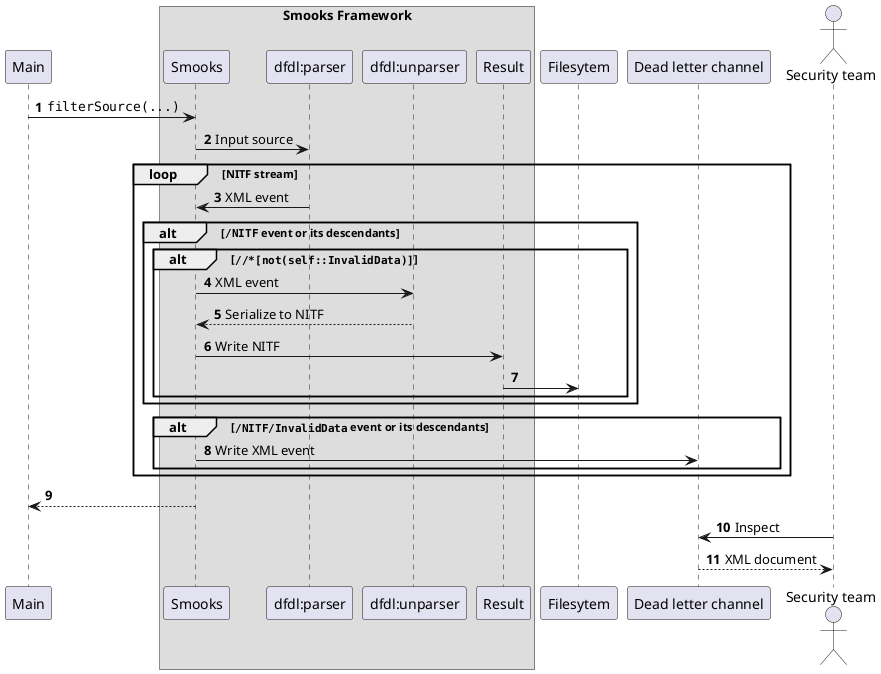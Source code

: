 @startuml
participant Main
box Smooks Framework
participant Smooks
participant "dfdl:parser"
participant "dfdl:unparser"
participant Result
end box
actor "Security team" order 1
autonumber

Main -> Smooks : ""filterSource(...)""
Smooks -> "dfdl:parser": Input source
loop NITF stream
    Smooks <- "dfdl:parser": XML event
    alt ""/NITF"" event or its descendants
        alt ""//*[not(self::InvalidData)]""
            Smooks -> "dfdl:unparser": XML event
            "dfdl:unparser" --> Smooks: Serialize to NITF
            Smooks -> Result: Write NITF
            Result -> Filesytem
        end
    end
    alt ""/NITF/InvalidData"" event or its descendants
        Smooks -> "Dead letter channel": Write XML event
    end
end
Smooks --> Main
"Security team" -> "Dead letter channel": Inspect
"Security team" <-- "Dead letter channel": XML document
@enduml